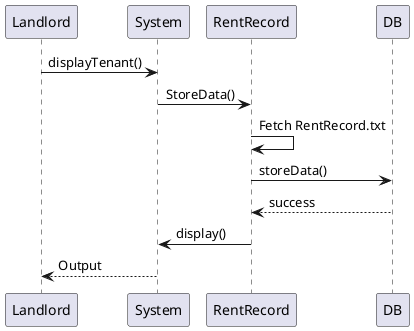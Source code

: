 @startuml DisplayRentRecord

Landlord -> System: displayTenant()
System -> RentRecord: StoreData()
RentRecord -> RentRecord: Fetch RentRecord.txt
RentRecord -> DB: storeData()
return success
System <- RentRecord: display()
Landlord <-- System: Output

@enduml